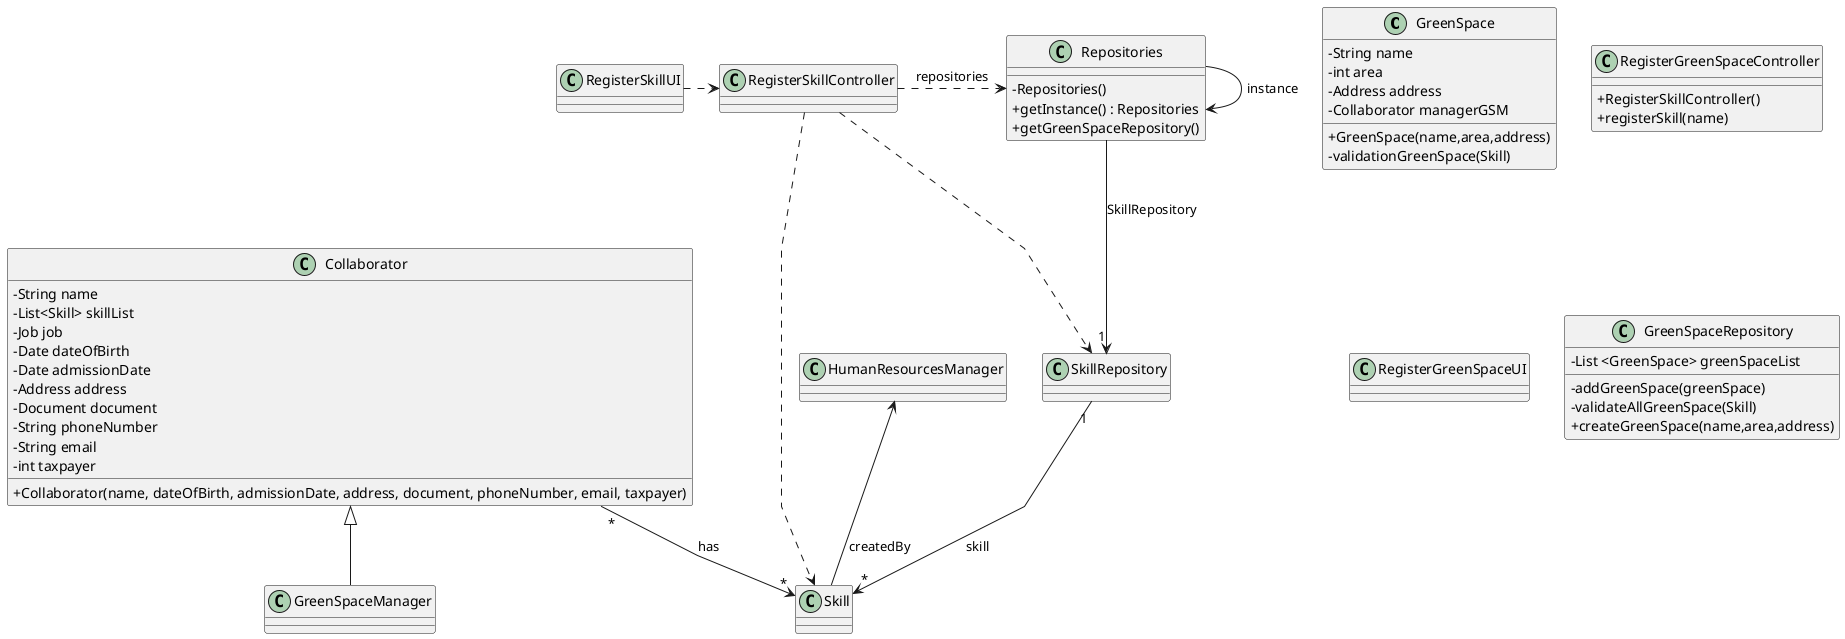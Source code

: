 @startuml
'skinparam monochrome true
skinparam packageStyle rectangle
skinparam shadowing false
skinparam linetype polyline
'skinparam linetype orto

skinparam classAttributeIconSize 0

'left to right direction

class GreenSpace {
    - String name
    - int area
    - Address address
    - Collaborator managerGSM

    + GreenSpace(name,area,address)
    - validationGreenSpace(Skill)
}

class RegisterGreenSpaceController {

    + RegisterSkillController()
    + registerSkill(name)
}

class RegisterGreenSpaceUI {
}

class Collaborator {
    -String name
    -List<Skill> skillList
    -Job job
    -Date dateOfBirth
    -Date admissionDate
    -Address address
    -Document document
    -String phoneNumber
    -String email
    -int taxpayer

    + Collaborator(name, dateOfBirth, admissionDate, address, document, phoneNumber, email, taxpayer)
}

class GreenSpaceManager {
}

class Repositories {

    - Repositories()
    + getInstance() : Repositories
    + getGreenSpaceRepository()
}

class GreenSpaceRepository {
    - List <GreenSpace> greenSpaceList

    - addGreenSpace(greenSpace)
    - validateAllGreenSpace(Skill)
    + createGreenSpace(name,area,address)
}

RegisterSkillController .> Repositories : repositories
RegisterSkillUI .> RegisterSkillController
Repositories -> Repositories : instance
Repositories --> "1" SkillRepository : SkillRepository
SkillRepository "1" --> "*" Skill : skill
Collaborator  <|--  GreenSpaceManager
RegisterSkillController ..> Skill
RegisterSkillController ..> SkillRepository

HumanResourcesManager <--  Skill: createdBy
Collaborator "*" --> "*" Skill : has

@enduml